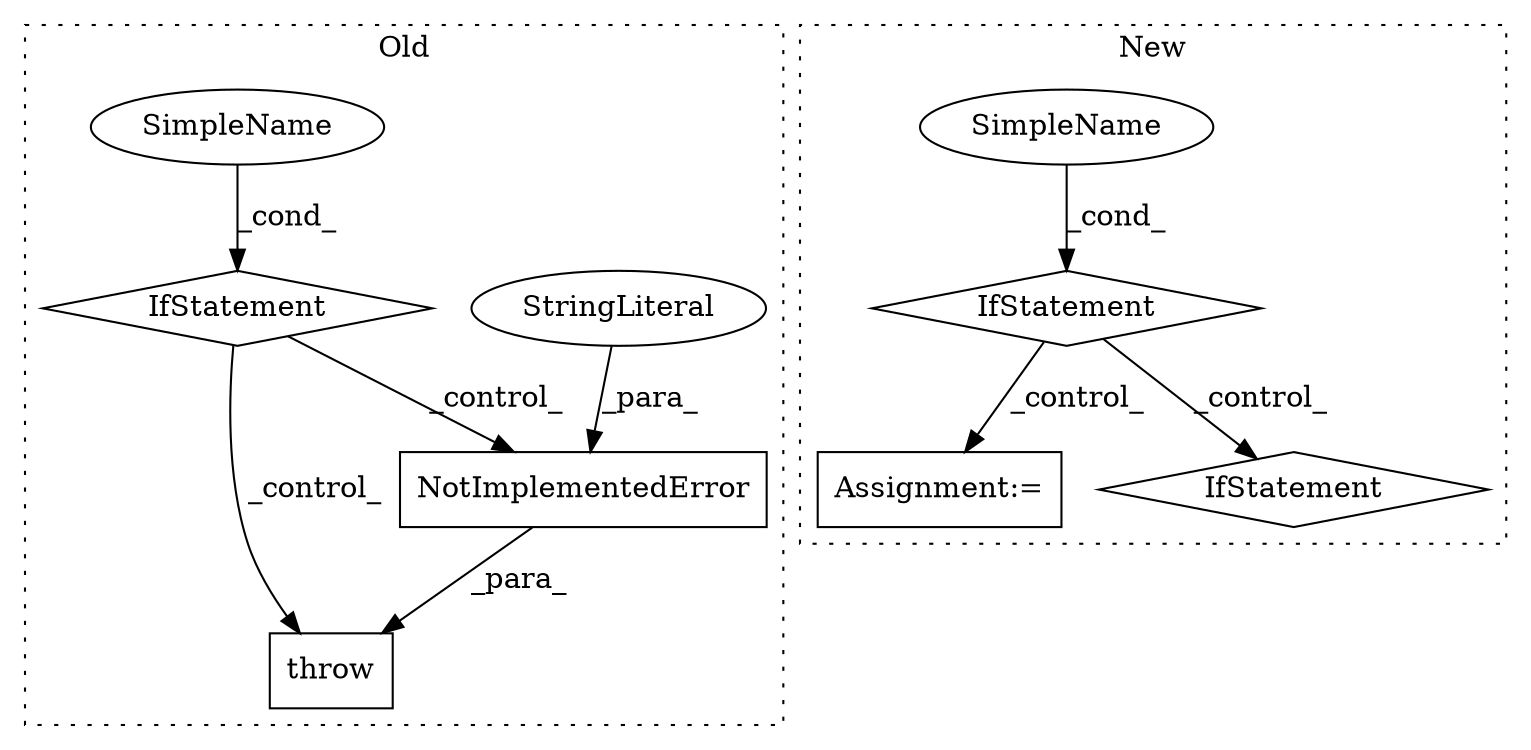 digraph G {
subgraph cluster0 {
1 [label="NotImplementedError" a="32" s="5860,5924" l="20,1" shape="box"];
3 [label="throw" a="53" s="5854" l="6" shape="box"];
4 [label="StringLiteral" a="45" s="5880" l="44" shape="ellipse"];
5 [label="IfStatement" a="25" s="5802,5844" l="4,2" shape="diamond"];
8 [label="SimpleName" a="42" s="" l="" shape="ellipse"];
label = "Old";
style="dotted";
}
subgraph cluster1 {
2 [label="IfStatement" a="25" s="8393,8419" l="4,2" shape="diamond"];
6 [label="Assignment:=" a="7" s="8443" l="1" shape="box"];
7 [label="SimpleName" a="42" s="" l="" shape="ellipse"];
9 [label="IfStatement" a="25" s="8515,8571" l="4,2" shape="diamond"];
label = "New";
style="dotted";
}
1 -> 3 [label="_para_"];
2 -> 6 [label="_control_"];
2 -> 9 [label="_control_"];
4 -> 1 [label="_para_"];
5 -> 3 [label="_control_"];
5 -> 1 [label="_control_"];
7 -> 2 [label="_cond_"];
8 -> 5 [label="_cond_"];
}